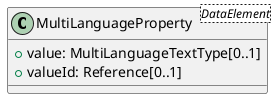 @startuml
class MultiLanguageProperty<DataElement> {
  +value: MultiLanguageTextType[0..1]
  +valueId: Reference[0..1]
}
@enduml